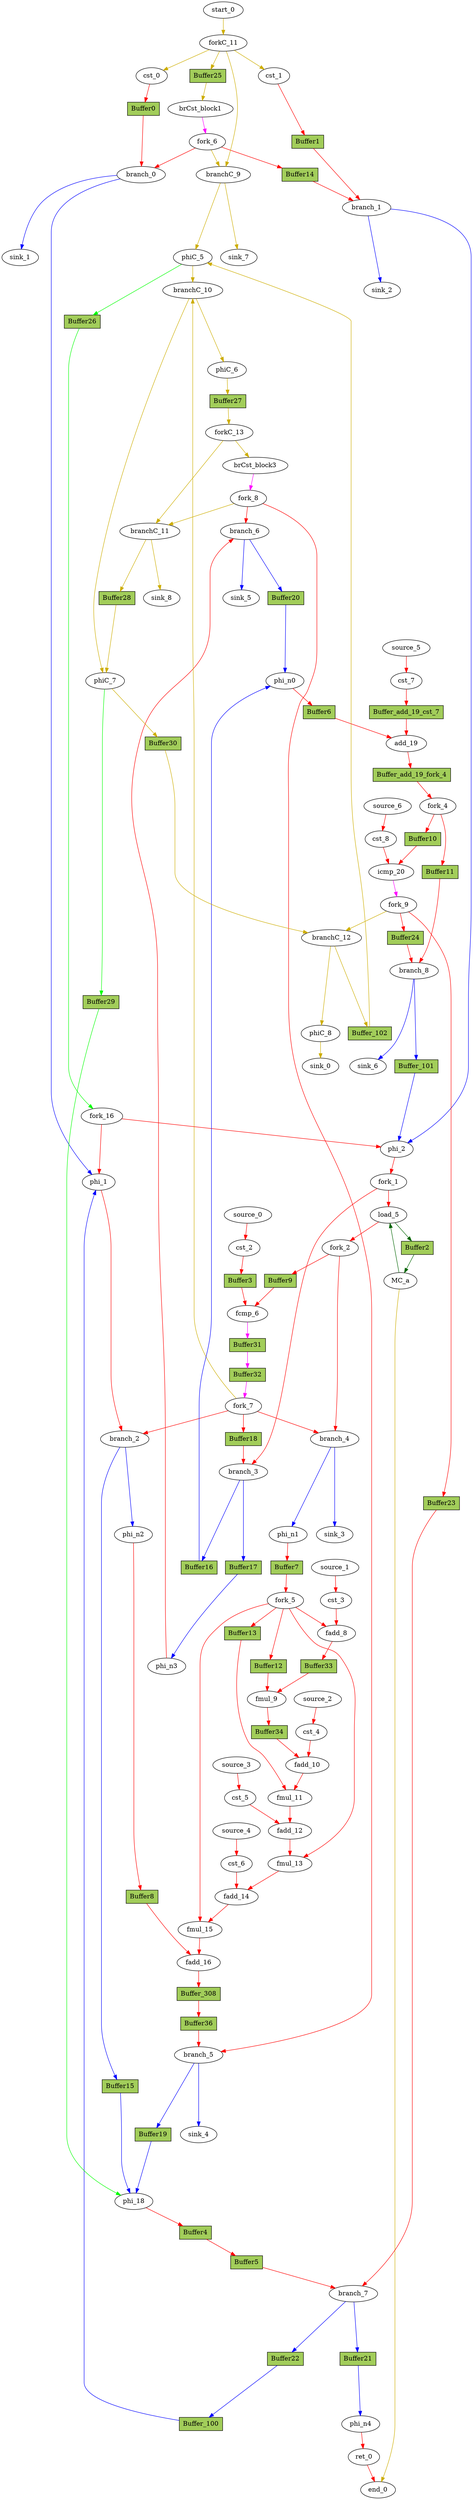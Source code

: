 Digraph G {
	splines=spline;
		"brCst_block1" [type="Constant", in="in1:1", out="out1:1", bbID=1, value="0x1"];
		"cst_0" [type="Constant", in="in1:32", out="out1:32", bbID=1, value="0x00000000"];
		"phi_1" [type="Mux", in="in1?:1 in2:32 in3:32 ", out="out1:32", bbID=2, delay=1.397];
		"cst_1" [type="Constant", in="in1:1", out="out1:1", bbID=1, value="0x00000000"];
		"phi_2" [type="Mux", in="in1?:1 in2:10 in3:10 ", out="out1:10", bbID=2, delay=1.397];
		"load_5" [type="Operator", in="in1:32 in2:10 ", out="out1:32 out2:10 ", bbID=2, II=1, delay=1.412, latency=2, op="mc_load_op", portId=0];
		"cst_2" [type="Constant", in="in1:32", out="out1:32", bbID=2, value="0x00000000"];
		"cst_3" [type="Constant", in="in1:32", out="out1:32", bbID=3, value="0x3F23D70A"];
		"cst_4" [type="Constant", in="in1:32", out="out1:32", bbID=3, value="0x3F333333"];
		"cst_5" [type="Constant", in="in1:32", out="out1:32", bbID=3, value="0x3E570A3D"];
		"cst_6" [type="Constant", in="in1:32", out="out1:32", bbID=3, value="0x3EA8F5C3"];
		"brCst_block3" [type="Constant", in="in1:1", out="out1:1", bbID=3, value="0x1"];
		"phi_18" [type="Mux", in="in1?:1 in2:32 in3:32 ", out="out1:32", bbID=4, delay=1.397];
		"cst_7" [type="Constant", in="in1:1", out="out1:1", bbID=4, value="0x00000001"];
		"add_19" [type="Operator", in="in1:10 in2:10 ", out="out1:10 ", bbID=4, II=1, delay=2.287, latency=0, op="add_op"];
		"cst_8" [type="Constant", in="in1:10", out="out1:10", bbID=4, value="0x000003E8"];
		"icmp_20" [type="Operator", in="in1:10 in2:10 ", out="out1:1 ", bbID=4, II=1, delay=1.907, latency=0, op="icmp_ult_op"];
		"ret_0" [type="Operator", in="in1:32 ", out="out1:32 ", bbID=5, II=1, delay=0.0, latency=0, op="ret_op"];
		"phi_n0" [type="Merge", in="in1:10 in2:10 ", out="out1:10", bbID=4, delay=1.397];
		"phi_n1" [type="Merge", in="in1:32 ", out="out1:32", bbID=3, delay=0.0];
		"phi_n2" [type="Merge", in="in1:32 ", out="out1:32", bbID=3, delay=0.0];
		"phi_n3" [type="Merge", in="in1:10 ", out="out1:10", bbID=3, delay=0.0];
		"phi_n4" [type="Merge", in="in1:32 ", out="out1:32", bbID=5, delay=0.0];
		"fork_1" [type="Fork", in="in1:10", out="out1:10 out2:10 ", bbID=2];
		"fork_2" [type="Fork", in="in1:32", out="out1:32 out2:32 ", bbID=2];
		"fork_4" [type="Fork", in="in1:10", out="out1:10 out2:10 ", bbID=4];
		"fork_5" [type="Fork", in="in1:32", out="out1:32 out2:32 out3:32 out4:32 out5:32 ", bbID=3];
		"branch_0" [type="Branch", in="in1:32 in2?:1", out="out1+:32 out2-:32", bbID=1];
		"branch_1" [type="Branch", in="in1:1 in2?:1", out="out1+:1 out2-:1", bbID=1];
		"fork_6" [type="Fork", in="in1:1", out="out1:1 out2:1 out3:1 ", bbID=1];
		"branch_2" [type="Branch", in="in1:32 in2?:1", out="out1+:32 out2-:32", bbID=2];
		"branch_3" [type="Branch", in="in1:10 in2?:1", out="out1+:10 out2-:10", bbID=2];
		"branch_4" [type="Branch", in="in1:32 in2?:1", out="out1+:32 out2-:32", bbID=2];
		"fork_7" [type="Fork", in="in1:1", out="out1:1 out2:1 out3:1 out4:1 ", bbID=2];
		"branch_5" [type="Branch", in="in1:32 in2?:1", out="out1+:32 out2-:32", bbID=3];
		"branch_6" [type="Branch", in="in1:10 in2?:1", out="out1+:10 out2-:10", bbID=3];
		"fork_8" [type="Fork", in="in1:1", out="out1:1 out2:1 out3:1 ", bbID=3];
		"branch_7" [type="Branch", in="in1:32 in2?:1", out="out1+:32 out2-:32", bbID=4];
		"branch_8" [type="Branch", in="in1:10 in2?:1", out="out1+:10 out2-:10", bbID=4];
		"fork_9" [type="Fork", in="in1:1", out="out1:1 out2:1 out3:1 ", bbID=4];
		"MC_a" [type="MC", in="in1:10*l0a ", out="out1:32*l0d out2:0*e ", bbID=0, bbcount=0, ldcount=1, memory="a", stcount=0];
		"end_0" [type="Exit", in="in1:0*e in2:32 ", out="out1:32", bbID=0];
		"start_0" [type="Entry", in="in1:0", out="out1:0", bbID=1, control="true"];
		"forkC_11" [type="Fork", in="in1:0", out="out1:0 out2:0 out3:0 out4:0 ", bbID=1];
		"branchC_9" [type="Branch", in="in1:0 in2?:1", out="out1+:0 out2-:0", bbID=1];
		"phiC_5" [type="CntrlMerge", in="in1:0 in2:0 ", out="out1:0 out2?:1", bbID=2, delay=0.0];
		"branchC_10" [type="Branch", in="in1:0 in2?:1", out="out1+:0 out2-:0", bbID=2];
		"phiC_6" [type="Merge", in="in1:0 ", out="out1:0", bbID=3, delay=0.0];
		"forkC_13" [type="Fork", in="in1:0", out="out1:0 out2:0 ", bbID=3];
		"branchC_11" [type="Branch", in="in1:0 in2?:1", out="out1+:0 out2-:0", bbID=3];
		"phiC_7" [type="CntrlMerge", in="in1:0 in2:0 ", out="out1:0 out2?:1", bbID=4, delay=0.0];
		"branchC_12" [type="Branch", in="in1:0 in2?:1", out="out1+:0 out2-:0", bbID=4];
		"phiC_8" [type="Merge", in="in1:0 ", out="out1:0", bbID=5, delay=0.0];
		"sink_0" [type="Sink", in="in1:0", bbID=0];
		"sink_1" [type="Sink", in="in1:32", bbID=0];
		"sink_2" [type="Sink", in="in1:1", bbID=0];
		"sink_3" [type="Sink", in="in1:32", bbID=0];
		"sink_4" [type="Sink", in="in1:32", bbID=0];
		"sink_5" [type="Sink", in="in1:10", bbID=0];
		"sink_6" [type="Sink", in="in1:10", bbID=0];
		"sink_7" [type="Sink", in="in1:0", bbID=0];
		"sink_8" [type="Sink", in="in1:0", bbID=0];
		"source_0" [type="Source", out="out1:32", bbID=2];
		"source_1" [type="Source", out="out1:32", bbID=3];
		"source_2" [type="Source", out="out1:32", bbID=3];
		"source_3" [type="Source", out="out1:32", bbID=3];
		"source_4" [type="Source", out="out1:32", bbID=3];
		"source_5" [type="Source", out="out1:1", bbID=4];
		"source_6" [type="Source", out="out1:10", bbID=4];
		"fork_16" [type="Fork", in="in1:1", out="out1:1 out2:1 ", bbID=2];
		"fcmp_6" [type="Operator", in="in1:32 in2:32 ", out="out1:1 ", bbID=2, II=1, delay=1.895, latency=2, op="fcmp_ult_op"];
		"Buffer_308" [type="Buffer", in="in1:32", out="out1:32", bbID=3, fillcolor="darkolivegreen3", height=0.4, label="Buffer_308", shape="box", slots=1, style="filled", transparent="false"];
		"Buffer_100" [type="Buffer", in="in1:32", out="out1:32", bbID=3, fillcolor="darkolivegreen3", height=0.4, label="Buffer_100", shape="box", slots=1, style="filled", transparent="false"];
		"Buffer_101" [type="Buffer", in="in1:32", out="out1:32", bbID=3, fillcolor="darkolivegreen3", height=0.4, label="Buffer_101", shape="box", slots=1, style="filled", transparent="false"];
		"Buffer_102" [type="Buffer", in="in1:32", out="out1:32", bbID=3, fillcolor="darkolivegreen3", height=0.4, label="Buffer_102", shape="box", slots=1, style="filled", transparent="false"];
		"Buffer0" [type="Buffer", in="in1:32", out="out1:32", bbID=3, fillcolor="darkolivegreen3", height=0.4, label="Buffer0", shape="box", slots=1, style="filled", transparent="true"];
		"Buffer1" [type="Buffer", in="in1:32", out="out1:32", bbID=3, fillcolor="darkolivegreen3", height=0.4, label="Buffer1", shape="box", slots=1, style="filled", transparent="true"];
		"Buffer2" [type="Buffer", in="in1:32", out="out1:32", bbID=3, fillcolor="darkolivegreen3", height=0.4, label="Buffer2", shape="box", slots=1, style="filled", transparent="true"];
		"Buffer3" [type="Buffer", in="in1:32", out="out1:32", bbID=3, fillcolor="darkolivegreen3", height=0.4, label="Buffer3", shape="box", slots=1, style="filled", transparent="false"];
		"Buffer4" [type="Buffer", in="in1:32", out="out1:32", bbID=3, fillcolor="darkolivegreen3", height=0.4, label="Buffer4", shape="box", slots=1, style="filled", transparent="false"];
		"Buffer5" [type="Buffer", in="in1:32", out="out1:32", bbID=3, fillcolor="darkolivegreen3", height=0.4, label="Buffer5", shape="box", slots=1, style="filled", transparent="true"];
		"Buffer6" [type="Buffer", in="in1:32", out="out1:32", bbID=3, fillcolor="darkolivegreen3", height=0.4, label="Buffer6", shape="box", slots=1, style="filled", transparent="true"];
		"Buffer7" [type="Buffer", in="in1:32", out="out1:32", bbID=3, fillcolor="darkolivegreen3", height=0.4, label="Buffer7", shape="box", slots=1, style="filled", transparent="true"];
		"Buffer8" [type="Buffer", in="in1:32", out="out1:32", bbID=3, fillcolor="darkolivegreen3", height=0.4, label="Buffer8", shape="box", slots=1, style="filled", transparent="false"];
		"Buffer9" [type="Buffer", in="in1:32", out="out1:32", bbID=3, fillcolor="darkolivegreen3", height=0.4, label="Buffer9", shape="box", slots=1, style="filled", transparent="false"];
		"Buffer10" [type="Buffer", in="in1:32", out="out1:32", bbID=3, fillcolor="darkolivegreen3", height=0.4, label="Buffer10", shape="box", slots=1, style="filled", transparent="true"];
		"Buffer11" [type="Buffer", in="in1:32", out="out1:32", bbID=3, fillcolor="darkolivegreen3", height=0.4, label="Buffer11", shape="box", slots=1, style="filled", transparent="true"];
		"Buffer12" [type="Buffer", in="in1:32", out="out1:32", bbID=3, fillcolor="darkolivegreen3", height=0.4, label="Buffer12", shape="box", slots=1, style="filled", transparent="true"];
		"Buffer13" [type="Buffer", in="in1:32", out="out1:32", bbID=3, fillcolor="darkolivegreen3", height=0.4, label="Buffer13", shape="box", slots=1, style="filled", transparent="true"];
		"Buffer14" [type="Buffer", in="in1:32", out="out1:32", bbID=3, fillcolor="darkolivegreen3", height=0.4, label="Buffer14", shape="box", slots=1, style="filled", transparent="true"];
		"Buffer15" [type="Buffer", in="in1:32", out="out1:32", bbID=3, fillcolor="darkolivegreen3", height=0.4, label="Buffer15", shape="box", slots=1, style="filled", transparent="false"];
		"Buffer16" [type="Buffer", in="in1:32", out="out1:32", bbID=3, fillcolor="darkolivegreen3", height=0.4, label="Buffer16", shape="box", slots=1, style="filled", transparent="false"];
		"Buffer17" [type="Buffer", in="in1:32", out="out1:32", bbID=3, fillcolor="darkolivegreen3", height=0.4, label="Buffer17", shape="box", slots=1, style="filled", transparent="false"];
		"Buffer18" [type="Buffer", in="in1:32", out="out1:32", bbID=3, fillcolor="darkolivegreen3", height=0.4, label="Buffer18", shape="box", slots=1, style="filled", transparent="true"];
		"Buffer19" [type="Buffer", in="in1:32", out="out1:32", bbID=3, fillcolor="darkolivegreen3", height=0.4, label="Buffer19", shape="box", slots=1, style="filled", transparent="false"];
		"Buffer20" [type="Buffer", in="in1:32", out="out1:32", bbID=3, fillcolor="darkolivegreen3", height=0.4, label="Buffer20", shape="box", slots=1, style="filled", transparent="false"];
		"Buffer21" [type="Buffer", in="in1:32", out="out1:32", bbID=3, fillcolor="darkolivegreen3", height=0.4, label="Buffer21", shape="box", slots=1, style="filled", transparent="false"];
		"Buffer22" [type="Buffer", in="in1:32", out="out1:32", bbID=3, fillcolor="darkolivegreen3", height=0.4, label="Buffer22", shape="box", slots=1, style="filled", transparent="false"];
		"Buffer23" [type="Buffer", in="in1:32", out="out1:32", bbID=3, fillcolor="darkolivegreen3", height=0.4, label="Buffer23", shape="box", slots=1, style="filled", transparent="true"];
		"Buffer24" [type="Buffer", in="in1:32", out="out1:32", bbID=3, fillcolor="darkolivegreen3", height=0.4, label="Buffer24", shape="box", slots=1, style="filled", transparent="true"];
		"Buffer25" [type="Buffer", in="in1:32", out="out1:32", bbID=3, fillcolor="darkolivegreen3", height=0.4, label="Buffer25", shape="box", slots=1, style="filled", transparent="true"];
		"Buffer26" [type="Buffer", in="in1:32", out="out1:32", bbID=3, fillcolor="darkolivegreen3", height=0.4, label="Buffer26", shape="box", slots=1, style="filled", transparent="true"];
		"Buffer27" [type="Buffer", in="in1:32", out="out1:32", bbID=3, fillcolor="darkolivegreen3", height=0.4, label="Buffer27", shape="box", slots=1, style="filled", transparent="true"];
		"Buffer28" [type="Buffer", in="in1:32", out="out1:32", bbID=3, fillcolor="darkolivegreen3", height=0.4, label="Buffer28", shape="box", slots=1, style="filled", transparent="false"];
		"Buffer29" [type="Buffer", in="in1:32", out="out1:32", bbID=3, fillcolor="darkolivegreen3", height=0.4, label="Buffer29", shape="box", slots=1, style="filled", transparent="false"];
		"Buffer30" [type="Buffer", in="in1:32", out="out1:32", bbID=3, fillcolor="darkolivegreen3", height=0.4, label="Buffer30", shape="box", slots=1, style="filled", transparent="false"];
		"Buffer31" [type="Buffer", in="in1:32", out="out1:32", bbID=3, fillcolor="darkolivegreen3", height=0.4, label="Buffer31", shape="box", slots=1, style="filled", transparent="false"];
		"Buffer32" [type="Buffer", in="in1:32", out="out1:32", bbID=3, fillcolor="darkolivegreen3", height=0.4, label="Buffer32", shape="box", slots=1, style="filled", transparent="true"];
		"Buffer33" [type="Buffer", in="in1:32", out="out1:32", bbID=3, fillcolor="darkolivegreen3", height=0.4, label="Buffer33", shape="box", slots=1, style="filled", transparent="true"];
		"Buffer34" [type="Buffer", in="in1:32", out="out1:32", bbID=3, fillcolor="darkolivegreen3", height=0.4, label="Buffer34", shape="box", slots=1, style="filled", transparent="true"];
		"Buffer36" [type="Buffer", in="in1:32", out="out1:32", bbID=3, fillcolor="darkolivegreen3", height=0.4, label="Buffer36", shape="box", slots=1, style="filled", transparent="true"];
		"Buffer_add_19_fork_4" [type="Buffer", in="in1:32", out="out1:32", bbID=3, fillcolor="darkolivegreen3", height=0.4, label="Buffer_add_19_fork_4", shape="box", slots=1, style="filled", transparent="false"];
		"Buffer_add_19_cst_7" [type="Buffer", in="in1:32", out="out1:32", bbID=3, fillcolor="darkolivegreen3", height=0.4, label="Buffer_add_19_cst_7", shape="box", slots=1, style="filled", transparent="false"];
		"fadd_8" [type="Operator", in="in1:32 in2:32 ", out="out1:32 ", bbID=3, II=1, delay=0.0, latency=10, op="fadd_op"];
		"fmul_9" [type="Operator", in="in1:32 in2:32", out="out1:32 ", bbID=3, II=1, delay=0.0, latency=6, op="fmul_op"];
		"fadd_10" [type="Operator", in="in1:32 in2:32 ", out="out1:32 ", bbID=3, II=1, delay=0.0, latency=10, op="fadd_op"];
		"fmul_11" [type="Operator", in="in1:32 in2:32", out="out1:32 ", bbID=3, II=1, delay=0.0, latency=6, op="fmul_op"];
		"fadd_12" [type="Operator", in="in1:32 in2:32 ", out="out1:32 ", bbID=3, II=1, delay=0.0, latency=10, op="fadd_op"];
		"fmul_13" [type="Operator", in="in1:32 in2:32", out="out1:32 ", bbID=3, II=1, delay=0.0, latency=6, op="fmul_op"];
		"fadd_14" [type="Operator", in="in1:32 in2:32 ", out="out1:32 ", bbID=3, II=1, delay=0.0, latency=10, op="fadd_op"];
		"fmul_15" [type="Operator", in="in1:32 in2:32", out="out1:32 ", bbID=3, II=1, delay=0.0, latency=6, op="fmul_op"];
		"fadd_16" [type="Operator", in="in1:32 in2:32 ", out="out1:32 ", bbID=3, II=1, delay=0.0, latency=10, op="fadd_op"];
		"brCst_block1" -> "fork_6" [color = "magenta", from = "out1", to = "in1"];
		"cst_0" -> "Buffer0" [color = "red", from = "out1", to = "in1"];
		"phi_1" -> "branch_2" [color = "red", from = "out1", to = "in1"];
		"cst_1" -> "Buffer1" [color = "red", from = "out1", to = "in1"];
		"phi_2" -> "fork_1" [color = "red", from = "out1", to = "in1"];
		"load_5" -> "fork_2" [color = "red", from = "out1", to = "in1"];
		"load_5" -> "Buffer2" [color = "darkgreen", mem_address = "true", from = "out2", to = "in1"];
		"cst_2" -> "Buffer3" [color = "red", from = "out1", to = "in1"];
		"cst_3" -> "fadd_8" [color = "red", from = "out1", to = "in2"];
		"cst_4" -> "fadd_10" [color = "red", from = "out1", to = "in2"];
		"cst_5" -> "fadd_12" [color = "red", from = "out1", to = "in2"];
		"cst_6" -> "fadd_14" [color = "red", from = "out1", to = "in2"];
		"brCst_block3" -> "fork_8" [color = "magenta", from = "out1", to = "in1"];
		"phi_18" -> "Buffer4" [color = "red", from = "out1", to = "in1"];
		"cst_7" -> "Buffer_add_19_cst_7" [color = "red", from = "out1", to = "in1"];
		"add_19" -> "Buffer_add_19_fork_4" [color = "red", from = "out1", to = "in1"];
		"cst_8" -> "icmp_20" [color = "red", from = "out1", to = "in2"];
		"icmp_20" -> "fork_9" [color = "magenta", from = "out1", to = "in1"];
		"ret_0" -> "end_0" [color = "red", from = "out1", to = "in2"];
		"phi_n0" -> "Buffer6" [color = "red", from = "out1", to = "in1"];
		"phi_n1" -> "Buffer7" [color = "red", from = "out1", to = "in1"];
		"phi_n2" -> "Buffer8" [color = "red", from = "out1", to = "in1"];
		"phi_n3" -> "branch_6" [color = "red", from = "out1", to = "in1"];
		"phi_n4" -> "ret_0" [color = "red", from = "out1", to = "in1"];
		"fork_1" -> "load_5" [color = "red", from = "out1", to = "in2"];
		"fork_1" -> "branch_3" [color = "red", from = "out2", to = "in1"];
		"fork_2" -> "branch_4" [color = "red", from = "out2", to = "in1"];
		"fork_2" -> "Buffer9" [color = "red", from = "out1", to = "in1"];
		"fork_4" -> "Buffer10" [color = "red", from = "out1", to = "in1"];
		"fork_4" -> "Buffer11" [color = "red", from = "out2", to = "in1"];
		"fork_5" -> "Buffer12" [color = "red", from = "out2", to = "in1"];
		"fork_5" -> "Buffer13" [color = "red", from = "out3", to = "in1"];
		"fork_5" -> "fadd_8" [color = "red", from = "out1", to = "in1"];
		"fork_5" -> "fmul_13" [color = "red", from = "out4", to = "in2"];
		"fork_5" -> "fmul_15" [color = "red", from = "out5", to = "in2"];
		"branch_0" -> "phi_1" [color = "blue", from = "out1", to = "in2", minlen = 3];
		"branch_0" -> "sink_1" [color = "blue", from = "out2", to = "in1", minlen = 3];
		"branch_1" -> "phi_2" [color = "blue", from = "out1", to = "in2", minlen = 3];
		"branch_1" -> "sink_2" [color = "blue", from = "out2", to = "in1", minlen = 3];
		"fork_6" -> "branch_0" [color = "red", from = "out2", to = "in2"];
		"fork_6" -> "branchC_9" [color = "gold3", from = "out3", to = "in2"];
		"fork_6" -> "Buffer14" [color = "red", from = "out1", to = "in1"];
		"branch_2" -> "phi_n2" [color = "blue", from = "out2", to = "in1", minlen = 3];
		"branch_2" -> "Buffer15" [color = "blue", from = "out1", to = "in1", minlen = 3];
		"branch_3" -> "Buffer16" [color = "blue", from = "out1", to = "in1", minlen = 3];
		"branch_3" -> "Buffer17" [color = "blue", from = "out2", to = "in1", minlen = 3];
		"branch_4" -> "phi_n1" [color = "blue", from = "out2", to = "in1", minlen = 3];
		"branch_4" -> "sink_3" [color = "blue", from = "out1", to = "in1", minlen = 3];
		"fork_7" -> "branch_2" [color = "red", from = "out3", to = "in2"];
		"fork_7" -> "branch_4" [color = "red", from = "out1", to = "in2"];
		"fork_7" -> "branchC_10" [color = "gold3", from = "out4", to = "in2"];
		"fork_7" -> "Buffer18" [color = "red", from = "out2", to = "in1"];
		"branch_5" -> "sink_4" [color = "blue", from = "out2", to = "in1", minlen = 3];
		"branch_5" -> "Buffer19" [color = "blue", from = "out1", to = "in1", minlen = 3];
		"branch_6" -> "sink_5" [color = "blue", from = "out2", to = "in1", minlen = 3];
		"branch_6" -> "Buffer20" [color = "blue", from = "out1", to = "in1", minlen = 3];
		"fork_8" -> "branch_5" [color = "red", from = "out2", to = "in2"];
		"fork_8" -> "branch_6" [color = "red", from = "out1", to = "in2"];
		"fork_8" -> "branchC_11" [color = "gold3", from = "out3", to = "in2"];
		"branch_7" -> "Buffer21" [color = "blue", from = "out2", to = "in1", minlen = 3];
		"branch_7" -> "Buffer22" [color = "blue", from = "out1", to = "in1", minlen = 3];
		"branch_8" -> "sink_6" [color = "blue", from = "out2", to = "in1", minlen = 3];
		"branch_8" -> "Buffer_101" [color = "blue", from = "out1", to = "in1", minlen = 3];
		"fork_9" -> "branchC_12" [color = "gold3", from = "out3", to = "in2"];
		"fork_9" -> "Buffer23" [color = "red", from = "out2", to = "in1"];
		"fork_9" -> "Buffer24" [color = "red", from = "out1", to = "in1"];
		"MC_a" -> "load_5" [color = "darkgreen", mem_address = "false", from = "out1", to = "in1"];
		"MC_a" -> "end_0" [color = "gold3", from = "out2", to = "in1"];
		"start_0" -> "forkC_11" [color = "gold3", from = "out1", to = "in1"];
		"forkC_11" -> "cst_0" [color = "gold3", from = "out1", to = "in1"];
		"forkC_11" -> "cst_1" [color = "gold3", from = "out2", to = "in1"];
		"forkC_11" -> "branchC_9" [color = "gold3", from = "out3", to = "in1"];
		"forkC_11" -> "Buffer25" [color = "gold3", from = "out4", to = "in1"];
		"branchC_9" -> "phiC_5" [color = "gold3", from = "out1", to = "in1", minlen = 3];
		"branchC_9" -> "sink_7" [color = "gold3", from = "out2", to = "in1", minlen = 3];
		"phiC_5" -> "branchC_10" [color = "gold3", from = "out1", to = "in1"];
		"phiC_5" -> "Buffer26" [color = "green", from = "out2", to = "in1"];
		"branchC_10" -> "phiC_6" [color = "gold3", from = "out2", to = "in1", minlen = 3];
		"branchC_10" -> "phiC_7" [color = "gold3", from = "out1", to = "in1", minlen = 3];
		"phiC_6" -> "Buffer27" [color = "gold3", from = "out1", to = "in1"];
		"forkC_13" -> "brCst_block3" [color = "gold3", from = "out2", to = "in1"];
		"forkC_13" -> "branchC_11" [color = "gold3", from = "out1", to = "in1"];
		"branchC_11" -> "sink_8" [color = "gold3", from = "out2", to = "in1", minlen = 3];
		"branchC_11" -> "Buffer28" [color = "gold3", from = "out1", to = "in1", minlen = 3];
		"phiC_7" -> "Buffer29" [color = "green", from = "out2", to = "in1"];
		"phiC_7" -> "Buffer30" [color = "gold3", from = "out1", to = "in1"];
		"branchC_12" -> "phiC_8" [color = "gold3", from = "out2", to = "in1", minlen = 3];
		"branchC_12" -> "Buffer_102" [color = "gold3", from = "out1", to = "in1", minlen = 3];
		"phiC_8" -> "sink_0" [color = "gold3", from = "out1", to = "in1"];
		"source_0" -> "cst_2" [color = "red", from = "out1", to = "in1"];
		"source_1" -> "cst_3" [color = "red", from = "out1", to = "in1"];
		"source_2" -> "cst_4" [color = "red", from = "out1", to = "in1"];
		"source_3" -> "cst_5" [color = "red", from = "out1", to = "in1"];
		"source_4" -> "cst_6" [color = "red", from = "out1", to = "in1"];
		"source_5" -> "cst_7" [color = "red", from = "out1", to = "in1"];
		"source_6" -> "cst_8" [color = "red", from = "out1", to = "in1"];
		"fork_16" -> "phi_1" [color = "red", from = "out1", to = "in1"];
		"fork_16" -> "phi_2" [color = "red", from = "out2", to = "in1"];
		"fcmp_6" -> "Buffer31" [color = "magenta", from = "out1", to = "in1"];
		"Buffer_308" -> "Buffer36" [color = "red", from = "out1", to = "in1"];
		"Buffer_100" -> "phi_1" [color = "blue", from = "out1", to = "in3", minlen = 3];
		"Buffer_101" -> "phi_2" [color = "blue", from = "out1", to = "in3", minlen = 3];
		"Buffer_102" -> "phiC_5" [color = "gold3", from = "out1", to = "in2", minlen = 3];
		"Buffer0" -> "branch_0" [color = "red", from = "out1", to = "in1"];
		"Buffer1" -> "branch_1" [color = "red", from = "out1", to = "in1"];
		"Buffer2" -> "MC_a" [color = "darkgreen", mem_address = "true", from = "out1", to = "in1"];
		"Buffer3" -> "fcmp_6" [color = "red", from = "out1", to = "in2"];
		"Buffer4" -> "Buffer5" [color = "red", from = "out1", to = "in1"];
		"Buffer5" -> "branch_7" [color = "red", from = "out1", to = "in1"];
		"Buffer6" -> "add_19" [color = "red", from = "out1", to = "in1"];
		"Buffer7" -> "fork_5" [color = "red", from = "out1", to = "in1"];
		"Buffer8" -> "fadd_16" [color = "red", from = "out1", to = "in1"];
		"Buffer9" -> "fcmp_6" [color = "red", from = "out1", to = "in1"];
		"Buffer10" -> "icmp_20" [color = "red", from = "out1", to = "in1"];
		"Buffer11" -> "branch_8" [color = "red", from = "out1", to = "in1"];
		"Buffer12" -> "fmul_9" [color = "red", from = "out1", to = "in2"];
		"Buffer13" -> "fmul_11" [color = "red", from = "out1", to = "in2"];
		"Buffer14" -> "branch_1" [color = "red", from = "out1", to = "in2"];
		"Buffer15" -> "phi_18" [color = "blue", from = "out1", to = "in2", minlen = 3];
		"Buffer16" -> "phi_n0" [color = "blue", from = "out1", to = "in1", minlen = 3];
		"Buffer17" -> "phi_n3" [color = "blue", from = "out1", to = "in1", minlen = 3];
		"Buffer18" -> "branch_3" [color = "red", from = "out1", to = "in2"];
		"Buffer19" -> "phi_18" [color = "blue", from = "out1", to = "in3", minlen = 3];
		"Buffer20" -> "phi_n0" [color = "blue", from = "out1", to = "in2", minlen = 3];
		"Buffer21" -> "phi_n4" [color = "blue", from = "out1", to = "in1", minlen = 3];
		"Buffer22" -> "Buffer_100" [color = "blue", from = "out1", to = "in1", minlen = 3];
		"Buffer23" -> "branch_7" [color = "red", from = "out1", to = "in2"];
		"Buffer24" -> "branch_8" [color = "red", from = "out1", to = "in2"];
		"Buffer25" -> "brCst_block1" [color = "gold3", from = "out1", to = "in1"];
		"Buffer26" -> "fork_16" [color = "green", from = "out1", to = "in1"];
		"Buffer27" -> "forkC_13" [color = "gold3", from = "out1", to = "in1"];
		"Buffer28" -> "phiC_7" [color = "gold3", from = "out1", to = "in2", minlen = 3];
		"Buffer29" -> "phi_18" [color = "green", from = "out1", to = "in1"];
		"Buffer30" -> "branchC_12" [color = "gold3", from = "out1", to = "in1"];
		"Buffer31" -> "Buffer32" [color = "magenta", from = "out1", to = "in1"];
		"Buffer32" -> "fork_7" [color = "magenta", from = "out1", to = "in1"];
		"Buffer33" -> "fmul_9" [color = "red", from = "out1", to = "in1"];
		"Buffer34" -> "fadd_10" [color = "red", from = "out1", to = "in1"];
		"Buffer36" -> "branch_5" [color = "red", from = "out1", to = "in1"];
		"Buffer_add_19_fork_4" -> "fork_4" [color = "red", from = "out1", to = "in1"];
		"Buffer_add_19_cst_7" -> "add_19" [color = "red", from = "out1", to = "in2"];
		"fadd_8" -> "Buffer33" [color = "red", from = "out1", to = "in1"];
		"fmul_9" -> "Buffer34" [color = "red", from = "out1", to = "in1"];
		"fadd_10" -> "fmul_11" [color = "red", from = "out1", to = "in1"];
		"fmul_11" -> "fadd_12" [color = "red", from = "out1", to = "in1"];
		"fadd_12" -> "fmul_13" [color = "red", from = "out1", to = "in1"];
		"fmul_13" -> "fadd_14" [color = "red", from = "out1", to = "in1"];
		"fadd_14" -> "fmul_15" [color = "red", from = "out1", to = "in1"];
		"fmul_15" -> "fadd_16" [color = "red", from = "out1", to = "in2"];
		"fadd_16" -> "Buffer_308" [color = "red", from = "out1", to = "in1"];
}
